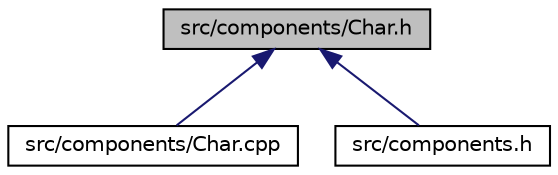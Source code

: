 digraph "src/components/Char.h"
{
  edge [fontname="Helvetica",fontsize="10",labelfontname="Helvetica",labelfontsize="10"];
  node [fontname="Helvetica",fontsize="10",shape=record];
  Node1 [label="src/components/Char.h",height=0.2,width=0.4,color="black", fillcolor="grey75", style="filled" fontcolor="black"];
  Node1 -> Node2 [dir="back",color="midnightblue",fontsize="10",style="solid",fontname="Helvetica"];
  Node2 [label="src/components/Char.cpp",height=0.2,width=0.4,color="black", fillcolor="white", style="filled",URL="$Char_8cpp.html"];
  Node1 -> Node3 [dir="back",color="midnightblue",fontsize="10",style="solid",fontname="Helvetica"];
  Node3 [label="src/components.h",height=0.2,width=0.4,color="black", fillcolor="white", style="filled",URL="$components_8h.html"];
}
